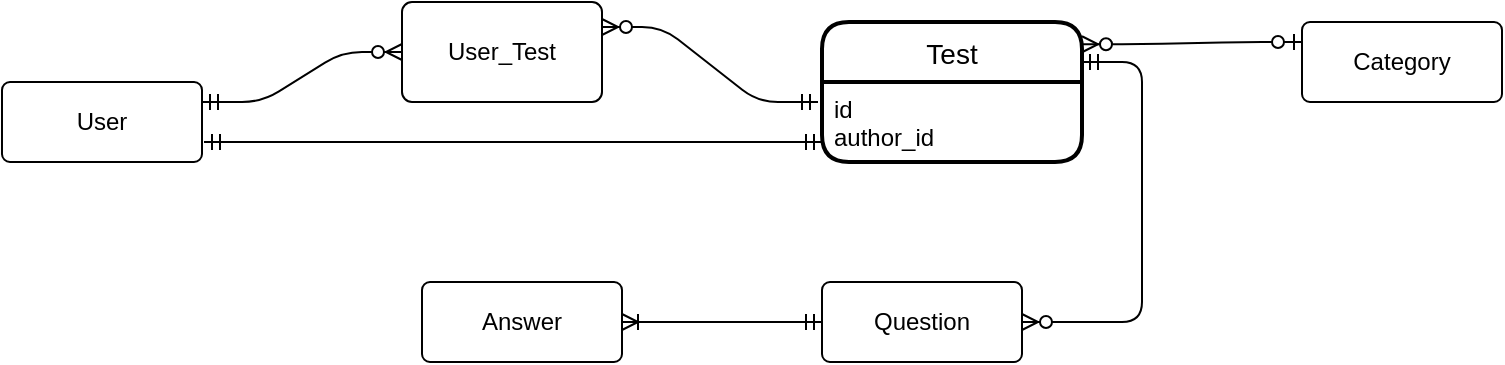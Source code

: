 <mxfile version="13.10.4" type="github">
  <diagram id="R2lEEEUBdFMjLlhIrx00" name="Page-1">
    <mxGraphModel dx="1381" dy="803" grid="1" gridSize="10" guides="1" tooltips="1" connect="1" arrows="1" fold="1" page="1" pageScale="1" pageWidth="850" pageHeight="1100" math="0" shadow="0" extFonts="Permanent Marker^https://fonts.googleapis.com/css?family=Permanent+Marker">
      <root>
        <mxCell id="0" />
        <mxCell id="1" parent="0" />
        <mxCell id="_uvXV5OT7GHFisnKSjYq-26" value="User" style="rounded=1;arcSize=10;whiteSpace=wrap;html=1;align=center;" vertex="1" parent="1">
          <mxGeometry x="30" y="60" width="100" height="40" as="geometry" />
        </mxCell>
        <mxCell id="_uvXV5OT7GHFisnKSjYq-28" value="Question" style="rounded=1;arcSize=10;whiteSpace=wrap;html=1;align=center;" vertex="1" parent="1">
          <mxGeometry x="440" y="160" width="100" height="40" as="geometry" />
        </mxCell>
        <mxCell id="_uvXV5OT7GHFisnKSjYq-29" value="Answer" style="rounded=1;arcSize=10;whiteSpace=wrap;html=1;align=center;" vertex="1" parent="1">
          <mxGeometry x="240" y="160" width="100" height="40" as="geometry" />
        </mxCell>
        <mxCell id="_uvXV5OT7GHFisnKSjYq-30" value="User_Test" style="rounded=1;arcSize=10;whiteSpace=wrap;html=1;align=center;" vertex="1" parent="1">
          <mxGeometry x="230" y="20" width="100" height="50" as="geometry" />
        </mxCell>
        <mxCell id="_uvXV5OT7GHFisnKSjYq-31" value="Category" style="rounded=1;arcSize=10;whiteSpace=wrap;html=1;align=center;" vertex="1" parent="1">
          <mxGeometry x="680" y="30" width="100" height="40" as="geometry" />
        </mxCell>
        <mxCell id="_uvXV5OT7GHFisnKSjYq-34" value="" style="edgeStyle=entityRelationEdgeStyle;fontSize=12;html=1;endArrow=ERzeroToMany;startArrow=ERmandOne;startFill=0;exitX=1;exitY=0.25;exitDx=0;exitDy=0;entryX=0;entryY=0.5;entryDx=0;entryDy=0;" edge="1" parent="1" source="_uvXV5OT7GHFisnKSjYq-26" target="_uvXV5OT7GHFisnKSjYq-30">
          <mxGeometry width="100" height="100" relative="1" as="geometry">
            <mxPoint x="240" y="220" as="sourcePoint" />
            <mxPoint x="340" y="120" as="targetPoint" />
          </mxGeometry>
        </mxCell>
        <mxCell id="_uvXV5OT7GHFisnKSjYq-36" value="" style="edgeStyle=entityRelationEdgeStyle;fontSize=12;html=1;endArrow=ERmandOne;startArrow=ERzeroToMany;startFill=1;endFill=0;exitX=1;exitY=0.25;exitDx=0;exitDy=0;" edge="1" parent="1" source="_uvXV5OT7GHFisnKSjYq-30">
          <mxGeometry width="100" height="100" relative="1" as="geometry">
            <mxPoint x="340" y="50.34" as="sourcePoint" />
            <mxPoint x="438" y="70" as="targetPoint" />
          </mxGeometry>
        </mxCell>
        <mxCell id="_uvXV5OT7GHFisnKSjYq-37" value="" style="edgeStyle=entityRelationEdgeStyle;fontSize=12;html=1;endArrow=ERzeroToOne;startArrow=ERzeroToMany;startFill=1;endFill=1;entryX=0;entryY=0.25;entryDx=0;entryDy=0;exitX=1;exitY=0.159;exitDx=0;exitDy=0;exitPerimeter=0;" edge="1" parent="1" source="_uvXV5OT7GHFisnKSjYq-44" target="_uvXV5OT7GHFisnKSjYq-31">
          <mxGeometry width="100" height="100" relative="1" as="geometry">
            <mxPoint x="571" y="50" as="sourcePoint" />
            <mxPoint x="640" y="60" as="targetPoint" />
          </mxGeometry>
        </mxCell>
        <mxCell id="_uvXV5OT7GHFisnKSjYq-39" value="" style="edgeStyle=entityRelationEdgeStyle;fontSize=12;html=1;endArrow=ERzeroToMany;entryX=1;entryY=0.5;entryDx=0;entryDy=0;startArrow=ERmandOne;startFill=0;endFill=1;" edge="1" parent="1" target="_uvXV5OT7GHFisnKSjYq-28">
          <mxGeometry width="100" height="100" relative="1" as="geometry">
            <mxPoint x="570" y="50" as="sourcePoint" />
            <mxPoint x="650" y="50" as="targetPoint" />
          </mxGeometry>
        </mxCell>
        <mxCell id="_uvXV5OT7GHFisnKSjYq-41" value="" style="edgeStyle=entityRelationEdgeStyle;fontSize=12;html=1;endArrow=ERmandOne;startArrow=ERoneToMany;endFill=0;startFill=0;entryX=0;entryY=0.5;entryDx=0;entryDy=0;exitX=1;exitY=0.5;exitDx=0;exitDy=0;" edge="1" parent="1" source="_uvXV5OT7GHFisnKSjYq-29" target="_uvXV5OT7GHFisnKSjYq-28">
          <mxGeometry width="100" height="100" relative="1" as="geometry">
            <mxPoint x="540" y="430" as="sourcePoint" />
            <mxPoint x="640" y="330" as="targetPoint" />
          </mxGeometry>
        </mxCell>
        <mxCell id="_uvXV5OT7GHFisnKSjYq-42" value="" style="edgeStyle=entityRelationEdgeStyle;fontSize=12;html=1;endArrow=ERmandOne;startArrow=ERmandOne;entryX=0;entryY=0.75;entryDx=0;entryDy=0;" edge="1" parent="1" target="_uvXV5OT7GHFisnKSjYq-45">
          <mxGeometry width="100" height="100" relative="1" as="geometry">
            <mxPoint x="131" y="90" as="sourcePoint" />
            <mxPoint x="440" y="77.5" as="targetPoint" />
          </mxGeometry>
        </mxCell>
        <mxCell id="_uvXV5OT7GHFisnKSjYq-44" value="Test" style="swimlane;childLayout=stackLayout;horizontal=1;startSize=30;horizontalStack=0;rounded=1;fontSize=14;fontStyle=0;strokeWidth=2;resizeParent=0;resizeLast=1;shadow=0;dashed=0;align=center;" vertex="1" parent="1">
          <mxGeometry x="440" y="30" width="130" height="70" as="geometry">
            <mxRectangle x="280" y="310" width="60" height="30" as="alternateBounds" />
          </mxGeometry>
        </mxCell>
        <mxCell id="_uvXV5OT7GHFisnKSjYq-45" value="id&#xa;author_id" style="align=left;strokeColor=none;fillColor=none;spacingLeft=4;fontSize=12;verticalAlign=top;resizable=0;rotatable=0;part=1;" vertex="1" parent="_uvXV5OT7GHFisnKSjYq-44">
          <mxGeometry y="30" width="130" height="40" as="geometry" />
        </mxCell>
      </root>
    </mxGraphModel>
  </diagram>
</mxfile>
